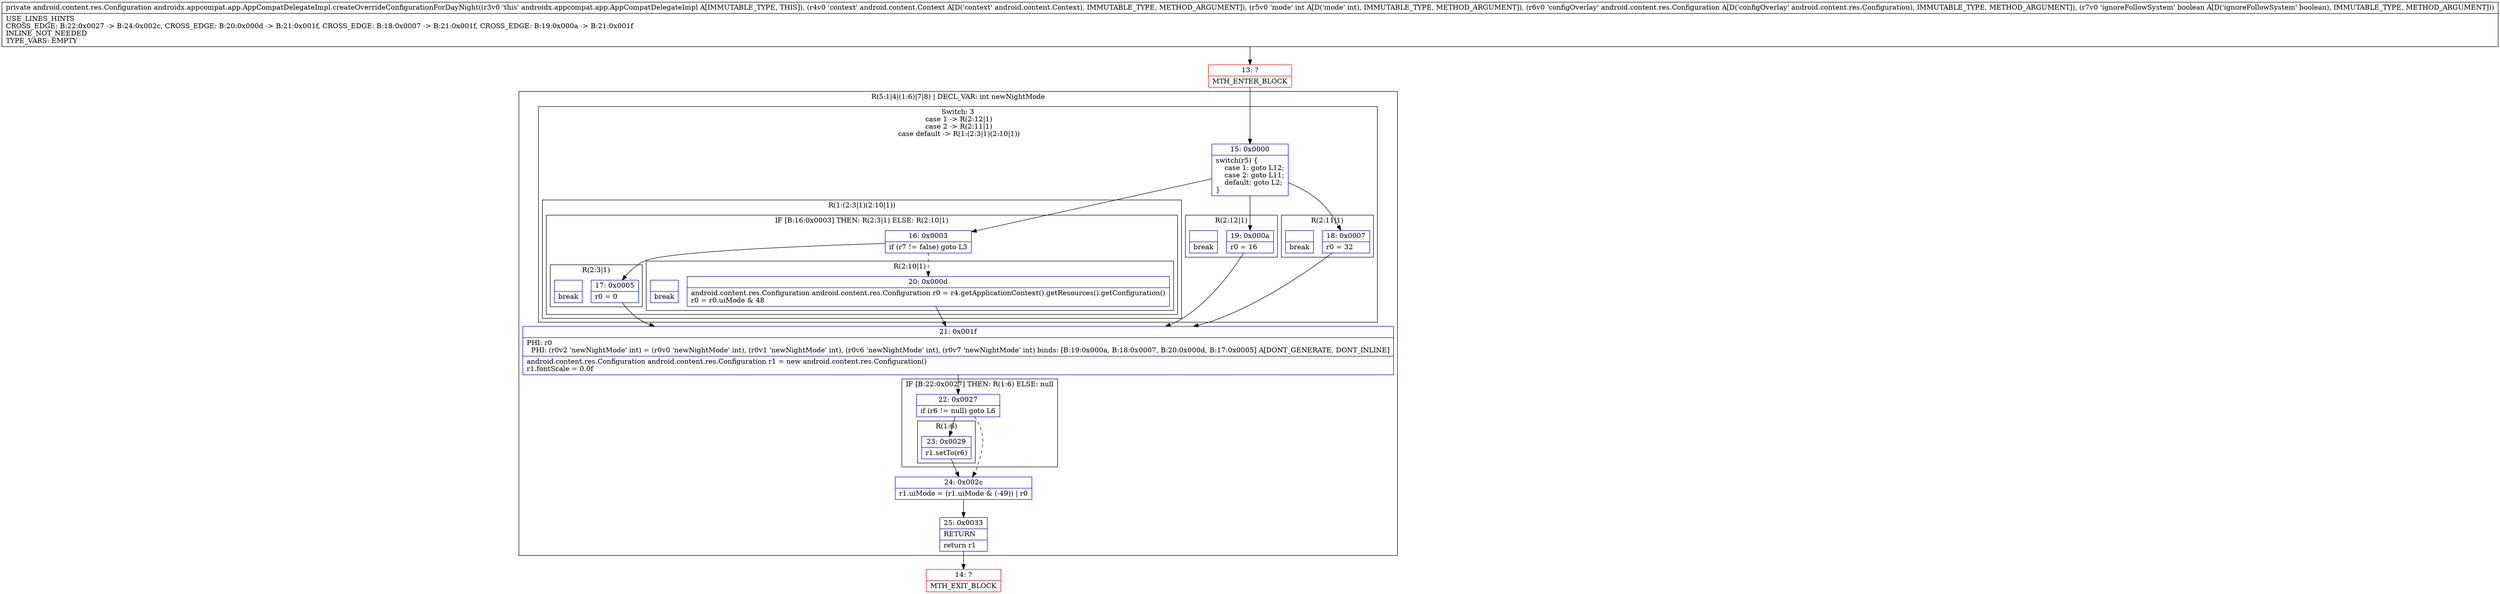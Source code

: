 digraph "CFG forandroidx.appcompat.app.AppCompatDelegateImpl.createOverrideConfigurationForDayNight(Landroid\/content\/Context;ILandroid\/content\/res\/Configuration;Z)Landroid\/content\/res\/Configuration;" {
subgraph cluster_Region_831828421 {
label = "R(5:1|4|(1:6)|7|8) | DECL_VAR: int newNightMode\l";
node [shape=record,color=blue];
subgraph cluster_SwitchRegion_2089976999 {
label = "Switch: 3
 case 1 -> R(2:12|1)
 case 2 -> R(2:11|1)
 case default -> R(1:(2:3|1)(2:10|1))";
node [shape=record,color=blue];
Node_15 [shape=record,label="{15\:\ 0x0000|switch(r5) \{\l    case 1: goto L12;\l    case 2: goto L11;\l    default: goto L2;\l\}\l}"];
subgraph cluster_Region_1675115882 {
label = "R(2:12|1)";
node [shape=record,color=blue];
Node_19 [shape=record,label="{19\:\ 0x000a|r0 = 16\l}"];
Node_InsnContainer_1861267404 [shape=record,label="{|break\l}"];
}
subgraph cluster_Region_1605795364 {
label = "R(2:11|1)";
node [shape=record,color=blue];
Node_18 [shape=record,label="{18\:\ 0x0007|r0 = 32\l}"];
Node_InsnContainer_1133628448 [shape=record,label="{|break\l}"];
}
subgraph cluster_Region_1483403270 {
label = "R(1:(2:3|1)(2:10|1))";
node [shape=record,color=blue];
subgraph cluster_IfRegion_817225744 {
label = "IF [B:16:0x0003] THEN: R(2:3|1) ELSE: R(2:10|1)";
node [shape=record,color=blue];
Node_16 [shape=record,label="{16\:\ 0x0003|if (r7 != false) goto L3\l}"];
subgraph cluster_Region_319155618 {
label = "R(2:3|1)";
node [shape=record,color=blue];
Node_17 [shape=record,label="{17\:\ 0x0005|r0 = 0\l}"];
Node_InsnContainer_1540404997 [shape=record,label="{|break\l}"];
}
subgraph cluster_Region_2109372096 {
label = "R(2:10|1)";
node [shape=record,color=blue];
Node_20 [shape=record,label="{20\:\ 0x000d|android.content.res.Configuration android.content.res.Configuration r0 = r4.getApplicationContext().getResources().getConfiguration()\lr0 = r0.uiMode & 48\l}"];
Node_InsnContainer_376275091 [shape=record,label="{|break\l}"];
}
}
}
}
Node_21 [shape=record,label="{21\:\ 0x001f|PHI: r0 \l  PHI: (r0v2 'newNightMode' int) = (r0v0 'newNightMode' int), (r0v1 'newNightMode' int), (r0v6 'newNightMode' int), (r0v7 'newNightMode' int) binds: [B:19:0x000a, B:18:0x0007, B:20:0x000d, B:17:0x0005] A[DONT_GENERATE, DONT_INLINE]\l|android.content.res.Configuration android.content.res.Configuration r1 = new android.content.res.Configuration()\lr1.fontScale = 0.0f\l}"];
subgraph cluster_IfRegion_419997848 {
label = "IF [B:22:0x0027] THEN: R(1:6) ELSE: null";
node [shape=record,color=blue];
Node_22 [shape=record,label="{22\:\ 0x0027|if (r6 != null) goto L6\l}"];
subgraph cluster_Region_1564458637 {
label = "R(1:6)";
node [shape=record,color=blue];
Node_23 [shape=record,label="{23\:\ 0x0029|r1.setTo(r6)\l}"];
}
}
Node_24 [shape=record,label="{24\:\ 0x002c|r1.uiMode = (r1.uiMode & (\-49)) \| r0\l}"];
Node_25 [shape=record,label="{25\:\ 0x0033|RETURN\l|return r1\l}"];
}
Node_13 [shape=record,color=red,label="{13\:\ ?|MTH_ENTER_BLOCK\l}"];
Node_14 [shape=record,color=red,label="{14\:\ ?|MTH_EXIT_BLOCK\l}"];
MethodNode[shape=record,label="{private android.content.res.Configuration androidx.appcompat.app.AppCompatDelegateImpl.createOverrideConfigurationForDayNight((r3v0 'this' androidx.appcompat.app.AppCompatDelegateImpl A[IMMUTABLE_TYPE, THIS]), (r4v0 'context' android.content.Context A[D('context' android.content.Context), IMMUTABLE_TYPE, METHOD_ARGUMENT]), (r5v0 'mode' int A[D('mode' int), IMMUTABLE_TYPE, METHOD_ARGUMENT]), (r6v0 'configOverlay' android.content.res.Configuration A[D('configOverlay' android.content.res.Configuration), IMMUTABLE_TYPE, METHOD_ARGUMENT]), (r7v0 'ignoreFollowSystem' boolean A[D('ignoreFollowSystem' boolean), IMMUTABLE_TYPE, METHOD_ARGUMENT]))  | USE_LINES_HINTS\lCROSS_EDGE: B:22:0x0027 \-\> B:24:0x002c, CROSS_EDGE: B:20:0x000d \-\> B:21:0x001f, CROSS_EDGE: B:18:0x0007 \-\> B:21:0x001f, CROSS_EDGE: B:19:0x000a \-\> B:21:0x001f\lINLINE_NOT_NEEDED\lTYPE_VARS: EMPTY\l}"];
MethodNode -> Node_13;Node_15 -> Node_16;
Node_15 -> Node_18;
Node_15 -> Node_19;
Node_19 -> Node_21;
Node_18 -> Node_21;
Node_16 -> Node_17;
Node_16 -> Node_20[style=dashed];
Node_17 -> Node_21;
Node_20 -> Node_21;
Node_21 -> Node_22;
Node_22 -> Node_23;
Node_22 -> Node_24[style=dashed];
Node_23 -> Node_24;
Node_24 -> Node_25;
Node_25 -> Node_14;
Node_13 -> Node_15;
}

